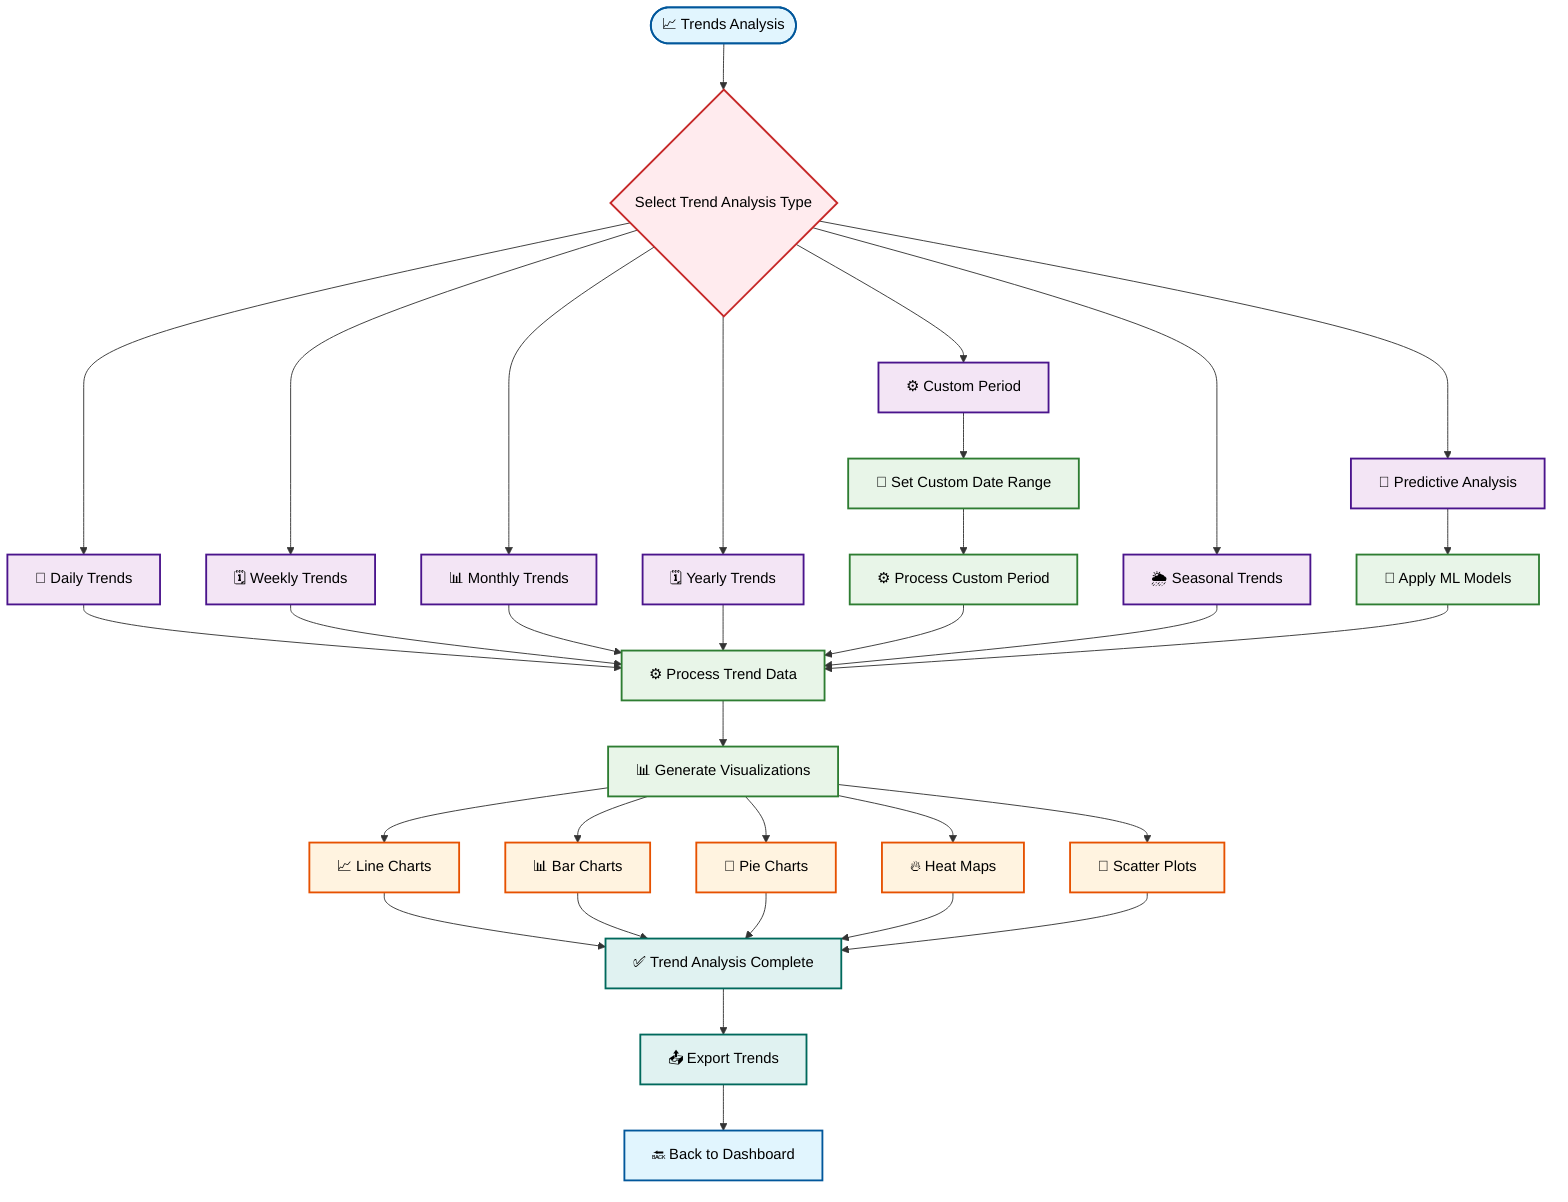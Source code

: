 flowchart TD
    %% Trends Analysis - Time-based Analysis
    
    Start([📈 Trends Analysis]) --> TrendOptions{Select Trend Analysis Type}
    
    %% Trend Analysis Options
    TrendOptions --> DailyTrends[📅 Daily Trends]
    TrendOptions --> WeeklyTrends[🗓️ Weekly Trends]
    TrendOptions --> MonthlyTrends[📊 Monthly Trends]
    TrendOptions --> YearlyTrends[🗓️ Yearly Trends]
    TrendOptions --> CustomPeriod[⚙️ Custom Period]
    TrendOptions --> SeasonalTrends[🌦️ Seasonal Trends]
    TrendOptions --> PredictiveTrends[🔮 Predictive Analysis]
    
    %% Custom Period Setup
    CustomPeriod --> SetDateRange[📅 Set Custom Date Range]
    SetDateRange --> ProcessCustom[⚙️ Process Custom Period]
    
    %% Data Processing
    DailyTrends --> ProcessTrendData[⚙️ Process Trend Data]
    WeeklyTrends --> ProcessTrendData
    MonthlyTrends --> ProcessTrendData
    YearlyTrends --> ProcessTrendData
    ProcessCustom --> ProcessTrendData
    SeasonalTrends --> ProcessTrendData
    PredictiveTrends --> ApplyPredictiveModels[🤖 Apply ML Models]
    
    ApplyPredictiveModels --> ProcessTrendData
    
    %% Visualization Generation
    ProcessTrendData --> GenerateVisualizations[📊 Generate Visualizations]
    GenerateVisualizations --> LineCharts[📈 Line Charts]
    GenerateVisualizations --> BarCharts[📊 Bar Charts]
    GenerateVisualizations --> PieCharts[🥧 Pie Charts]
    GenerateVisualizations --> HeatMaps[🔥 Heat Maps]
    GenerateVisualizations --> ScatterPlots[📍 Scatter Plots]
    
    %% Results
    LineCharts --> TrendResults[✅ Trend Analysis Complete]
    BarCharts --> TrendResults
    PieCharts --> TrendResults
    HeatMaps --> TrendResults
    ScatterPlots --> TrendResults
    
    TrendResults --> ExportTrends[📤 Export Trends]
    ExportTrends --> BackToDashboard[🔙 Back to Dashboard]
    
    %% Styling
    classDef startEnd fill:#e1f5fe,stroke:#01579b,stroke-width:2px,color:#000
    classDef trendType fill:#f3e5f5,stroke:#4a148c,stroke-width:2px,color:#000
    classDef process fill:#e8f5e8,stroke:#2e7d32,stroke-width:2px,color:#000
    classDef visualization fill:#fff3e0,stroke:#e65100,stroke-width:2px,color:#000
    classDef decision fill:#ffebee,stroke:#c62828,stroke-width:2px,color:#000
    classDef success fill:#e0f2f1,stroke:#00695c,stroke-width:2px,color:#000
    
    class Start,BackToDashboard startEnd
    class DailyTrends,WeeklyTrends,MonthlyTrends,YearlyTrends,CustomPeriod,SeasonalTrends,PredictiveTrends trendType
    class ProcessTrendData,ApplyPredictiveModels,GenerateVisualizations,SetDateRange,ProcessCustom process
    class LineCharts,BarCharts,PieCharts,HeatMaps,ScatterPlots visualization
    class TrendOptions decision
    class TrendResults,ExportTrends success